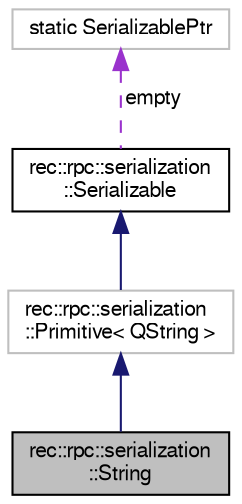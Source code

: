 digraph "rec::rpc::serialization::String"
{
  edge [fontname="FreeSans",fontsize="10",labelfontname="FreeSans",labelfontsize="10"];
  node [fontname="FreeSans",fontsize="10",shape=record];
  Node1 [label="rec::rpc::serialization\l::String",height=0.2,width=0.4,color="black", fillcolor="grey75", style="filled", fontcolor="black"];
  Node2 -> Node1 [dir="back",color="midnightblue",fontsize="10",style="solid",fontname="FreeSans"];
  Node2 [label="rec::rpc::serialization\l::Primitive\< QString \>",height=0.2,width=0.4,color="grey75", fillcolor="white", style="filled"];
  Node3 -> Node2 [dir="back",color="midnightblue",fontsize="10",style="solid",fontname="FreeSans"];
  Node3 [label="rec::rpc::serialization\l::Serializable",height=0.2,width=0.4,color="black", fillcolor="white", style="filled",URL="$a00013.html",tooltip="Base class for all serializable data. "];
  Node4 -> Node3 [dir="back",color="darkorchid3",fontsize="10",style="dashed",label=" empty" ,fontname="FreeSans"];
  Node4 [label="static SerializablePtr",height=0.2,width=0.4,color="grey75", fillcolor="white", style="filled"];
}
